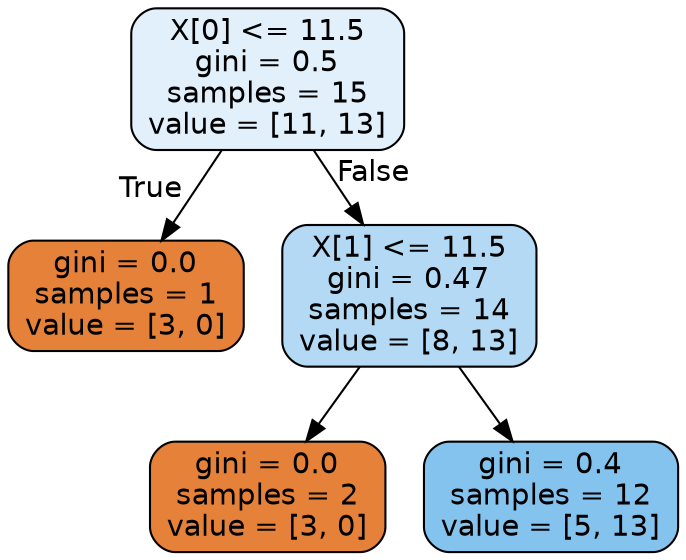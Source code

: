 digraph Tree {
node [shape=box, style="filled, rounded", color="black", fontname="helvetica"] ;
edge [fontname="helvetica"] ;
0 [label="X[0] <= 11.5\ngini = 0.5\nsamples = 15\nvalue = [11, 13]", fillcolor="#e1f0fb"] ;
1 [label="gini = 0.0\nsamples = 1\nvalue = [3, 0]", fillcolor="#e58139"] ;
0 -> 1 [labeldistance=2.5, labelangle=45, headlabel="True"] ;
2 [label="X[1] <= 11.5\ngini = 0.47\nsamples = 14\nvalue = [8, 13]", fillcolor="#b3d9f5"] ;
0 -> 2 [labeldistance=2.5, labelangle=-45, headlabel="False"] ;
3 [label="gini = 0.0\nsamples = 2\nvalue = [3, 0]", fillcolor="#e58139"] ;
2 -> 3 ;
4 [label="gini = 0.4\nsamples = 12\nvalue = [5, 13]", fillcolor="#85c3ef"] ;
2 -> 4 ;
}